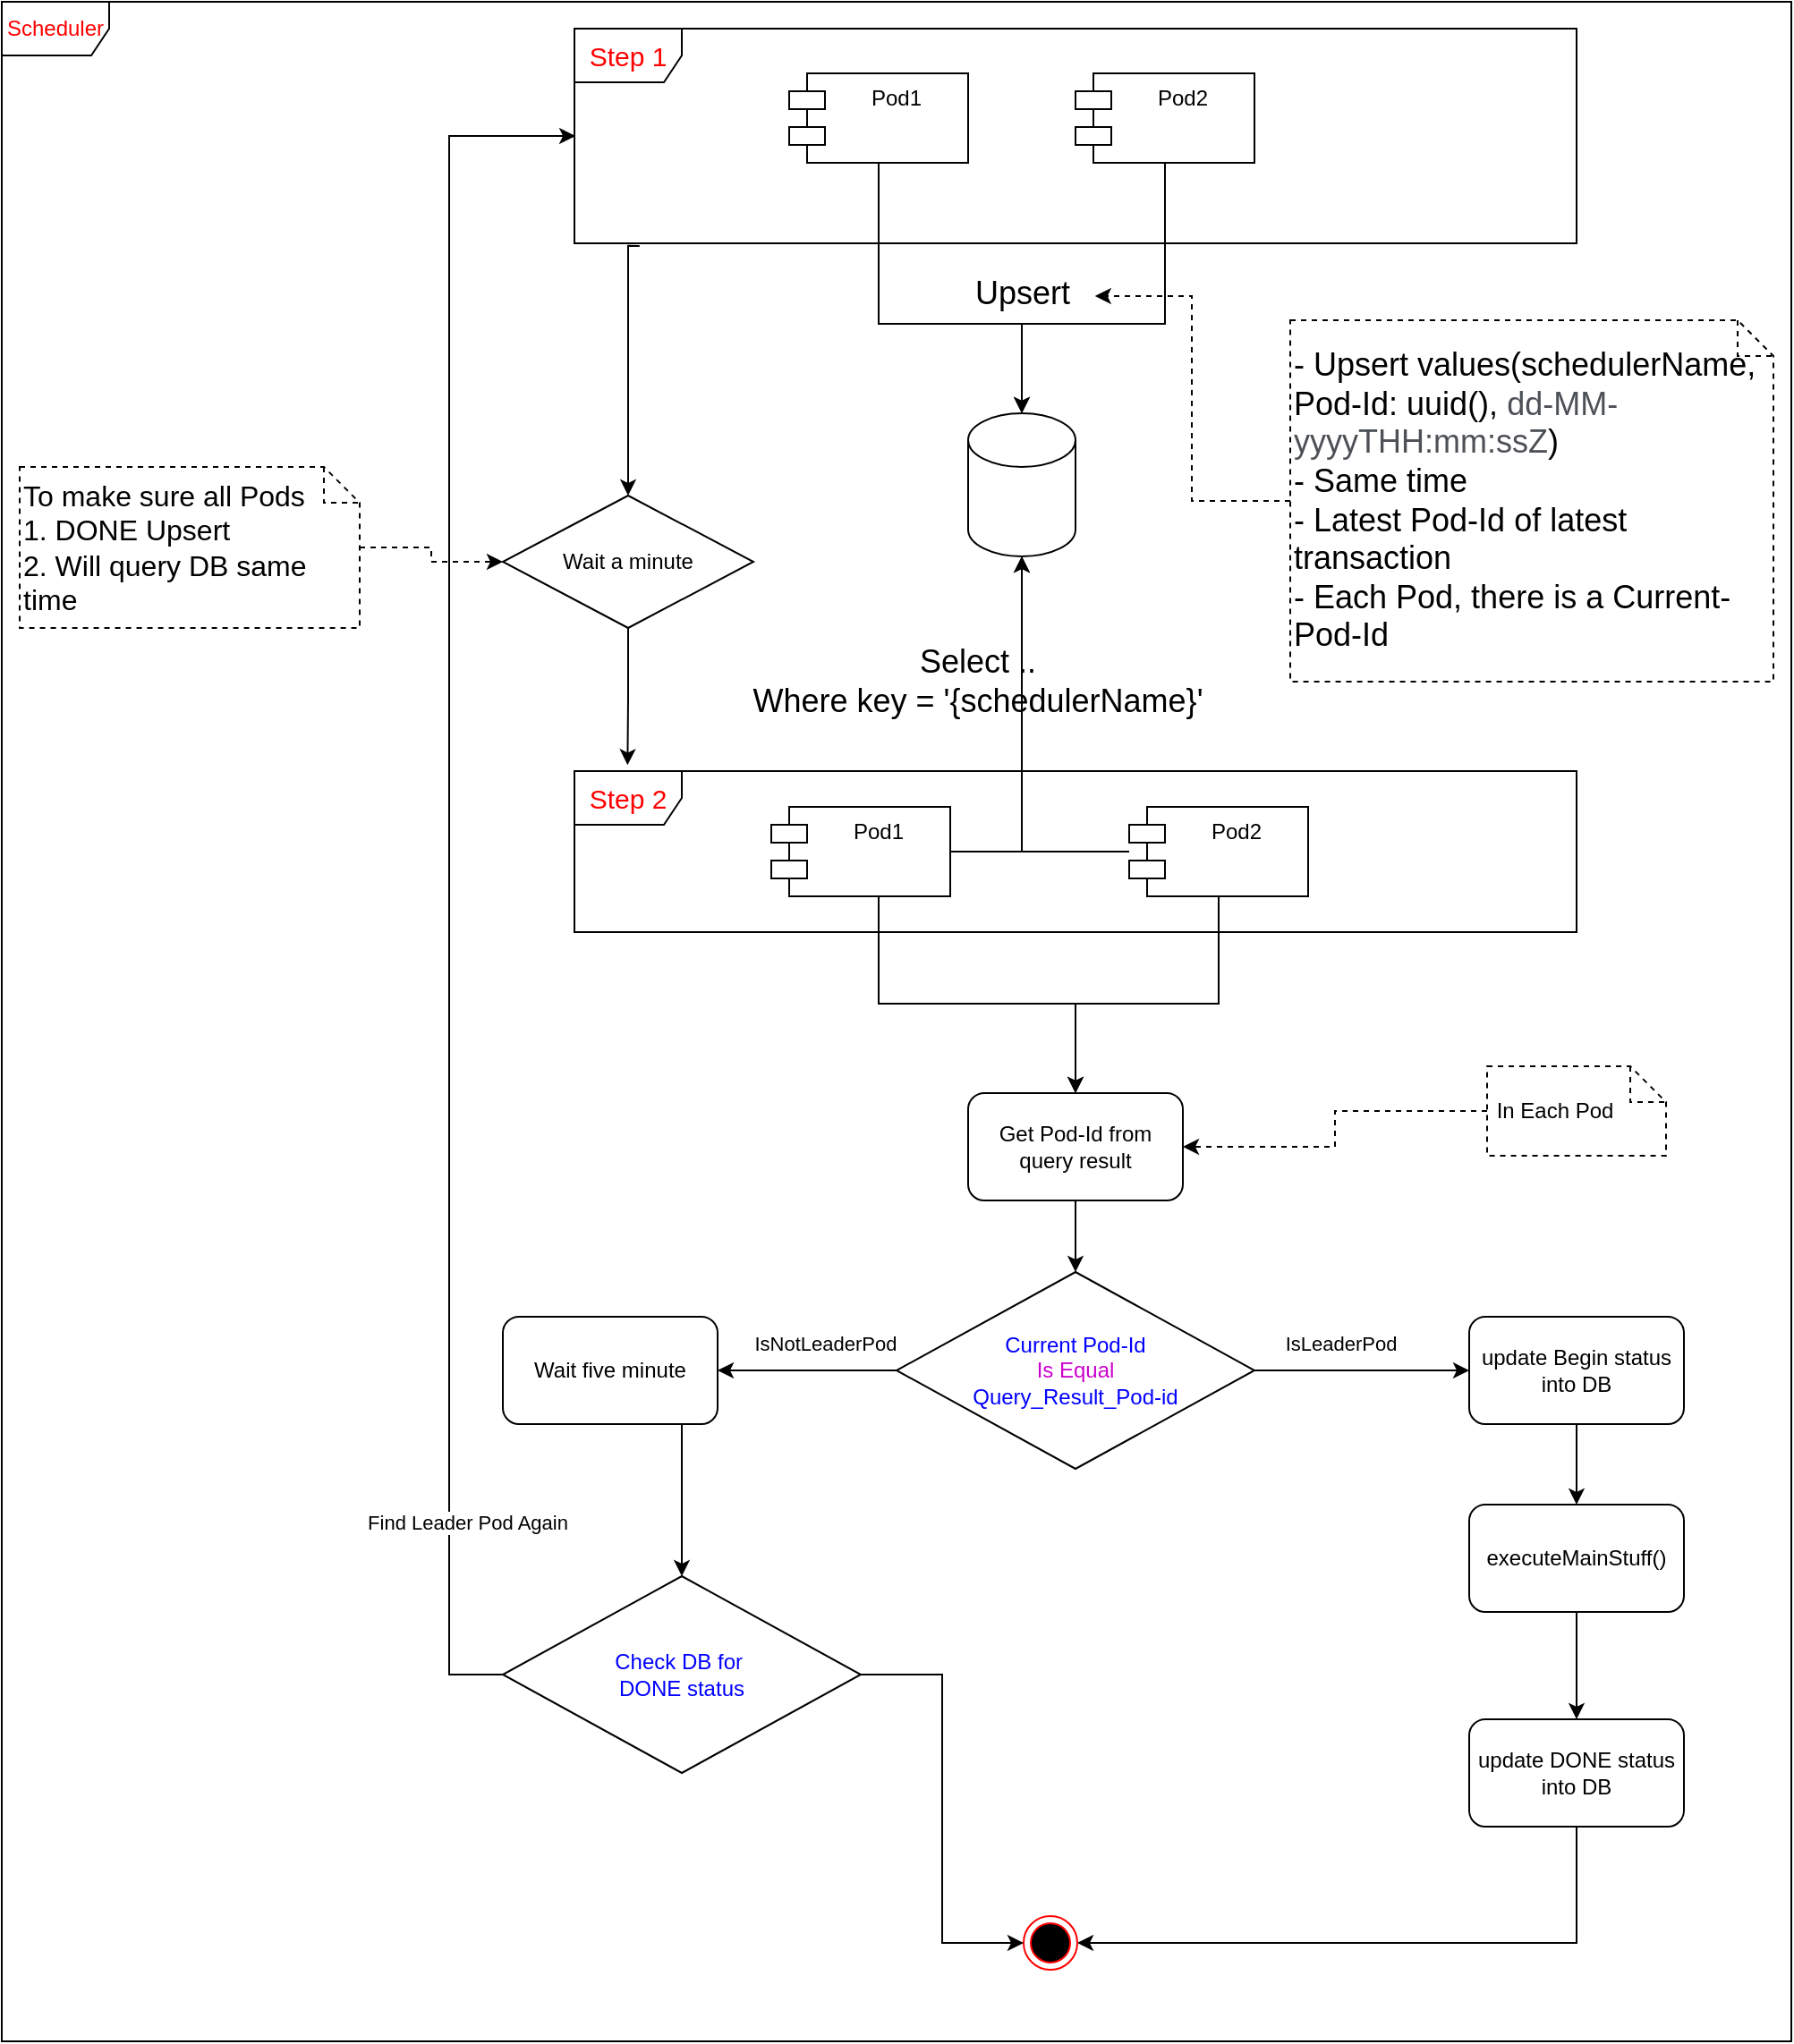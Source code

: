 <mxfile version="24.4.3" type="github">
  <diagram name="Page-1" id="e2xam95Kh5NV5r7jT63Y">
    <mxGraphModel dx="2161" dy="479" grid="1" gridSize="10" guides="1" tooltips="1" connect="1" arrows="1" fold="1" page="1" pageScale="1" pageWidth="850" pageHeight="1100" math="0" shadow="0">
      <root>
        <mxCell id="0" />
        <mxCell id="1" parent="0" />
        <mxCell id="X30sxq30hHPWMuVBQdm3-2" value="Pod1" style="shape=module;align=left;spacingLeft=20;align=center;verticalAlign=top;whiteSpace=wrap;html=1;" vertex="1" parent="1">
          <mxGeometry x="280" y="50" width="100" height="50" as="geometry" />
        </mxCell>
        <mxCell id="X30sxq30hHPWMuVBQdm3-21" style="edgeStyle=orthogonalEdgeStyle;rounded=0;orthogonalLoop=1;jettySize=auto;html=1;exitX=0.5;exitY=1;exitDx=0;exitDy=0;" edge="1" parent="1" source="X30sxq30hHPWMuVBQdm3-3" target="X30sxq30hHPWMuVBQdm3-17">
          <mxGeometry relative="1" as="geometry">
            <Array as="points">
              <mxPoint x="490" y="190" />
              <mxPoint x="410" y="190" />
            </Array>
          </mxGeometry>
        </mxCell>
        <mxCell id="X30sxq30hHPWMuVBQdm3-3" value="Pod2" style="shape=module;align=left;spacingLeft=20;align=center;verticalAlign=top;whiteSpace=wrap;html=1;" vertex="1" parent="1">
          <mxGeometry x="440" y="50" width="100" height="50" as="geometry" />
        </mxCell>
        <mxCell id="X30sxq30hHPWMuVBQdm3-39" style="edgeStyle=orthogonalEdgeStyle;rounded=0;orthogonalLoop=1;jettySize=auto;html=1;entryX=0.5;entryY=0;entryDx=0;entryDy=0;" edge="1" parent="1" source="X30sxq30hHPWMuVBQdm3-7" target="X30sxq30hHPWMuVBQdm3-30">
          <mxGeometry relative="1" as="geometry">
            <Array as="points">
              <mxPoint x="330" y="570" />
              <mxPoint x="440" y="570" />
            </Array>
          </mxGeometry>
        </mxCell>
        <mxCell id="X30sxq30hHPWMuVBQdm3-7" value="Pod1" style="shape=module;align=left;spacingLeft=20;align=center;verticalAlign=top;whiteSpace=wrap;html=1;" vertex="1" parent="1">
          <mxGeometry x="270" y="460" width="100" height="50" as="geometry" />
        </mxCell>
        <mxCell id="X30sxq30hHPWMuVBQdm3-28" style="edgeStyle=orthogonalEdgeStyle;rounded=0;orthogonalLoop=1;jettySize=auto;html=1;" edge="1" parent="1" source="X30sxq30hHPWMuVBQdm3-8" target="X30sxq30hHPWMuVBQdm3-17">
          <mxGeometry relative="1" as="geometry">
            <Array as="points">
              <mxPoint x="410" y="485" />
            </Array>
          </mxGeometry>
        </mxCell>
        <mxCell id="X30sxq30hHPWMuVBQdm3-40" style="edgeStyle=orthogonalEdgeStyle;rounded=0;orthogonalLoop=1;jettySize=auto;html=1;entryX=0.5;entryY=0;entryDx=0;entryDy=0;" edge="1" parent="1" source="X30sxq30hHPWMuVBQdm3-8" target="X30sxq30hHPWMuVBQdm3-30">
          <mxGeometry relative="1" as="geometry">
            <Array as="points">
              <mxPoint x="520" y="570" />
              <mxPoint x="440" y="570" />
            </Array>
          </mxGeometry>
        </mxCell>
        <mxCell id="X30sxq30hHPWMuVBQdm3-8" value="Pod2" style="shape=module;align=left;spacingLeft=20;align=center;verticalAlign=top;whiteSpace=wrap;html=1;" vertex="1" parent="1">
          <mxGeometry x="470" y="460" width="100" height="50" as="geometry" />
        </mxCell>
        <mxCell id="X30sxq30hHPWMuVBQdm3-15" value="&lt;font style=&quot;font-size: 18px;&quot;&gt;- Upsert values(schedulerName, Pod-Id: uuid(),&amp;nbsp;&lt;span style=&quot;color: rgb(77, 81, 86); font-family: arial, sans-serif; background-color: rgb(255, 255, 255);&quot;&gt;dd-MM-yyyyTHH:mm:ssZ&lt;/span&gt;)&lt;br&gt;- Same time&lt;/font&gt;&lt;div style=&quot;font-size: 18px;&quot;&gt;- Latest Pod-Id of latest transaction&lt;/div&gt;&lt;div style=&quot;font-size: 18px;&quot;&gt;- Each Pod, there is a Current-Pod-Id&lt;/div&gt;" style="shape=note;size=20;whiteSpace=wrap;html=1;align=left;dashed=1;" vertex="1" parent="1">
          <mxGeometry x="560" y="188" width="270" height="202" as="geometry" />
        </mxCell>
        <mxCell id="X30sxq30hHPWMuVBQdm3-17" value="" style="shape=cylinder3;whiteSpace=wrap;html=1;boundedLbl=1;backgroundOutline=1;size=15;" vertex="1" parent="1">
          <mxGeometry x="380" y="240" width="60" height="80" as="geometry" />
        </mxCell>
        <mxCell id="X30sxq30hHPWMuVBQdm3-55" style="edgeStyle=orthogonalEdgeStyle;rounded=0;orthogonalLoop=1;jettySize=auto;html=1;entryX=0.5;entryY=0;entryDx=0;entryDy=0;exitX=0.065;exitY=1.012;exitDx=0;exitDy=0;exitPerimeter=0;" edge="1" parent="1" source="X30sxq30hHPWMuVBQdm3-19" target="X30sxq30hHPWMuVBQdm3-47">
          <mxGeometry relative="1" as="geometry">
            <mxPoint x="180" y="140" as="sourcePoint" />
            <Array as="points">
              <mxPoint x="190" y="146" />
            </Array>
          </mxGeometry>
        </mxCell>
        <mxCell id="X30sxq30hHPWMuVBQdm3-19" value="&lt;font color=&quot;#ff0000&quot; style=&quot;font-size: 15px;&quot;&gt;Step 1&lt;/font&gt;" style="shape=umlFrame;whiteSpace=wrap;html=1;pointerEvents=0;" vertex="1" parent="1">
          <mxGeometry x="160" y="25" width="560" height="120" as="geometry" />
        </mxCell>
        <mxCell id="X30sxq30hHPWMuVBQdm3-20" style="edgeStyle=orthogonalEdgeStyle;rounded=0;orthogonalLoop=1;jettySize=auto;html=1;exitX=0.5;exitY=1;exitDx=0;exitDy=0;entryX=0.5;entryY=0;entryDx=0;entryDy=0;entryPerimeter=0;" edge="1" parent="1" source="X30sxq30hHPWMuVBQdm3-2" target="X30sxq30hHPWMuVBQdm3-17">
          <mxGeometry relative="1" as="geometry">
            <Array as="points">
              <mxPoint x="330" y="190" />
              <mxPoint x="410" y="190" />
            </Array>
          </mxGeometry>
        </mxCell>
        <mxCell id="X30sxq30hHPWMuVBQdm3-22" value="&lt;font style=&quot;font-size: 18px;&quot;&gt;Upsert&lt;/font&gt;" style="text;html=1;align=center;verticalAlign=middle;resizable=0;points=[];autosize=1;strokeColor=none;fillColor=none;" vertex="1" parent="1">
          <mxGeometry x="370" y="153" width="80" height="40" as="geometry" />
        </mxCell>
        <mxCell id="X30sxq30hHPWMuVBQdm3-24" style="edgeStyle=orthogonalEdgeStyle;rounded=0;orthogonalLoop=1;jettySize=auto;html=1;entryX=1.011;entryY=0.537;entryDx=0;entryDy=0;entryPerimeter=0;dashed=1;" edge="1" parent="1" source="X30sxq30hHPWMuVBQdm3-15" target="X30sxq30hHPWMuVBQdm3-22">
          <mxGeometry relative="1" as="geometry" />
        </mxCell>
        <mxCell id="X30sxq30hHPWMuVBQdm3-25" value="&lt;font color=&quot;#ff0000&quot; style=&quot;font-size: 15px;&quot;&gt;Step 2&lt;/font&gt;" style="shape=umlFrame;whiteSpace=wrap;html=1;pointerEvents=0;" vertex="1" parent="1">
          <mxGeometry x="160" y="440" width="560" height="90" as="geometry" />
        </mxCell>
        <mxCell id="X30sxq30hHPWMuVBQdm3-26" style="edgeStyle=orthogonalEdgeStyle;rounded=0;orthogonalLoop=1;jettySize=auto;html=1;entryX=0.5;entryY=1;entryDx=0;entryDy=0;entryPerimeter=0;" edge="1" parent="1" source="X30sxq30hHPWMuVBQdm3-7" target="X30sxq30hHPWMuVBQdm3-17">
          <mxGeometry relative="1" as="geometry">
            <Array as="points">
              <mxPoint x="410" y="485" />
            </Array>
          </mxGeometry>
        </mxCell>
        <mxCell id="X30sxq30hHPWMuVBQdm3-29" value="&lt;font style=&quot;font-size: 18px;&quot;&gt;Select .. &lt;br&gt;Where key = &#39;{schedulerName}&#39;&lt;/font&gt;" style="text;html=1;align=center;verticalAlign=middle;resizable=0;points=[];autosize=1;strokeColor=none;fillColor=none;" vertex="1" parent="1">
          <mxGeometry x="250" y="360" width="270" height="60" as="geometry" />
        </mxCell>
        <mxCell id="X30sxq30hHPWMuVBQdm3-32" style="edgeStyle=orthogonalEdgeStyle;rounded=0;orthogonalLoop=1;jettySize=auto;html=1;exitX=0.5;exitY=1;exitDx=0;exitDy=0;entryX=0.5;entryY=0;entryDx=0;entryDy=0;" edge="1" parent="1" source="X30sxq30hHPWMuVBQdm3-30" target="X30sxq30hHPWMuVBQdm3-31">
          <mxGeometry relative="1" as="geometry" />
        </mxCell>
        <mxCell id="X30sxq30hHPWMuVBQdm3-30" value="Get Pod-Id from query result" style="rounded=1;whiteSpace=wrap;html=1;" vertex="1" parent="1">
          <mxGeometry x="380" y="620" width="120" height="60" as="geometry" />
        </mxCell>
        <mxCell id="X30sxq30hHPWMuVBQdm3-61" style="edgeStyle=orthogonalEdgeStyle;rounded=0;orthogonalLoop=1;jettySize=auto;html=1;entryX=0;entryY=0.5;entryDx=0;entryDy=0;" edge="1" parent="1" source="X30sxq30hHPWMuVBQdm3-31" target="X30sxq30hHPWMuVBQdm3-56">
          <mxGeometry relative="1" as="geometry" />
        </mxCell>
        <mxCell id="X30sxq30hHPWMuVBQdm3-73" value="IsLeaderPod" style="edgeLabel;html=1;align=center;verticalAlign=middle;resizable=0;points=[];" vertex="1" connectable="0" parent="X30sxq30hHPWMuVBQdm3-61">
          <mxGeometry x="-0.198" y="2" relative="1" as="geometry">
            <mxPoint y="-13" as="offset" />
          </mxGeometry>
        </mxCell>
        <mxCell id="X30sxq30hHPWMuVBQdm3-67" style="edgeStyle=orthogonalEdgeStyle;rounded=0;orthogonalLoop=1;jettySize=auto;html=1;entryX=1;entryY=0.5;entryDx=0;entryDy=0;" edge="1" parent="1" source="X30sxq30hHPWMuVBQdm3-31" target="X30sxq30hHPWMuVBQdm3-66">
          <mxGeometry relative="1" as="geometry" />
        </mxCell>
        <mxCell id="X30sxq30hHPWMuVBQdm3-74" value="IsNotLeaderPod" style="edgeLabel;html=1;align=center;verticalAlign=middle;resizable=0;points=[];" vertex="1" connectable="0" parent="X30sxq30hHPWMuVBQdm3-67">
          <mxGeometry x="0.293" y="-1" relative="1" as="geometry">
            <mxPoint x="24" y="-14" as="offset" />
          </mxGeometry>
        </mxCell>
        <mxCell id="X30sxq30hHPWMuVBQdm3-31" value="&lt;font color=&quot;#0000ff&quot;&gt;Current Pod-Id&lt;/font&gt;&lt;br&gt;&lt;font color=&quot;#cc00cc&quot;&gt;Is Equal&lt;/font&gt;&lt;br&gt;&lt;font color=&quot;#0000ff&quot;&gt;Query_Result_Pod-id&lt;/font&gt;" style="rhombus;whiteSpace=wrap;html=1;" vertex="1" parent="1">
          <mxGeometry x="340" y="720" width="200" height="110" as="geometry" />
        </mxCell>
        <mxCell id="X30sxq30hHPWMuVBQdm3-63" style="edgeStyle=orthogonalEdgeStyle;rounded=0;orthogonalLoop=1;jettySize=auto;html=1;entryX=0.5;entryY=0;entryDx=0;entryDy=0;" edge="1" parent="1" source="X30sxq30hHPWMuVBQdm3-33" target="X30sxq30hHPWMuVBQdm3-59">
          <mxGeometry relative="1" as="geometry" />
        </mxCell>
        <mxCell id="X30sxq30hHPWMuVBQdm3-33" value="executeMainStuff()" style="rounded=1;whiteSpace=wrap;html=1;" vertex="1" parent="1">
          <mxGeometry x="660" y="850" width="120" height="60" as="geometry" />
        </mxCell>
        <mxCell id="X30sxq30hHPWMuVBQdm3-37" value="&lt;font color=&quot;#ff0000&quot;&gt;Scheduler&lt;/font&gt;" style="shape=umlFrame;whiteSpace=wrap;html=1;pointerEvents=0;" vertex="1" parent="1">
          <mxGeometry x="-160" y="10" width="1000" height="1140" as="geometry" />
        </mxCell>
        <mxCell id="X30sxq30hHPWMuVBQdm3-42" style="edgeStyle=orthogonalEdgeStyle;rounded=0;orthogonalLoop=1;jettySize=auto;html=1;entryX=1;entryY=0.5;entryDx=0;entryDy=0;dashed=1;" edge="1" parent="1" source="X30sxq30hHPWMuVBQdm3-41" target="X30sxq30hHPWMuVBQdm3-30">
          <mxGeometry relative="1" as="geometry" />
        </mxCell>
        <mxCell id="X30sxq30hHPWMuVBQdm3-41" value="&lt;div&gt;&amp;nbsp;In Each Pod&lt;/div&gt;" style="shape=note;size=20;whiteSpace=wrap;html=1;align=left;dashed=1;" vertex="1" parent="1">
          <mxGeometry x="670" y="605" width="100" height="50" as="geometry" />
        </mxCell>
        <mxCell id="X30sxq30hHPWMuVBQdm3-47" value="Wait a minute" style="shape=rhombus;perimeter=rhombusPerimeter;whiteSpace=wrap;html=1;align=center;" vertex="1" parent="1">
          <mxGeometry x="120" y="286" width="140" height="74" as="geometry" />
        </mxCell>
        <mxCell id="X30sxq30hHPWMuVBQdm3-54" style="edgeStyle=orthogonalEdgeStyle;rounded=0;orthogonalLoop=1;jettySize=auto;html=1;entryX=0.053;entryY=-0.037;entryDx=0;entryDy=0;entryPerimeter=0;" edge="1" parent="1" source="X30sxq30hHPWMuVBQdm3-47" target="X30sxq30hHPWMuVBQdm3-25">
          <mxGeometry relative="1" as="geometry" />
        </mxCell>
        <mxCell id="X30sxq30hHPWMuVBQdm3-62" style="edgeStyle=orthogonalEdgeStyle;rounded=0;orthogonalLoop=1;jettySize=auto;html=1;" edge="1" parent="1" source="X30sxq30hHPWMuVBQdm3-56" target="X30sxq30hHPWMuVBQdm3-33">
          <mxGeometry relative="1" as="geometry" />
        </mxCell>
        <mxCell id="X30sxq30hHPWMuVBQdm3-56" value="update Begin status&lt;br&gt;into DB" style="rounded=1;whiteSpace=wrap;html=1;" vertex="1" parent="1">
          <mxGeometry x="660" y="745" width="120" height="60" as="geometry" />
        </mxCell>
        <mxCell id="X30sxq30hHPWMuVBQdm3-58" style="edgeStyle=orthogonalEdgeStyle;rounded=0;orthogonalLoop=1;jettySize=auto;html=1;dashed=1;" edge="1" parent="1" source="X30sxq30hHPWMuVBQdm3-57" target="X30sxq30hHPWMuVBQdm3-47">
          <mxGeometry relative="1" as="geometry" />
        </mxCell>
        <mxCell id="X30sxq30hHPWMuVBQdm3-57" value="&lt;div style=&quot;font-size: 16px;&quot;&gt;To make sure all Pods&lt;br&gt;1. DONE Upsert&lt;br&gt;2. Will query DB same time&lt;/div&gt;" style="shape=note;size=20;whiteSpace=wrap;html=1;align=left;dashed=1;" vertex="1" parent="1">
          <mxGeometry x="-150" y="270" width="190" height="90" as="geometry" />
        </mxCell>
        <mxCell id="X30sxq30hHPWMuVBQdm3-65" style="edgeStyle=orthogonalEdgeStyle;rounded=0;orthogonalLoop=1;jettySize=auto;html=1;entryX=1;entryY=0.5;entryDx=0;entryDy=0;" edge="1" parent="1" source="X30sxq30hHPWMuVBQdm3-59" target="X30sxq30hHPWMuVBQdm3-60">
          <mxGeometry relative="1" as="geometry">
            <Array as="points">
              <mxPoint x="720" y="1095" />
            </Array>
          </mxGeometry>
        </mxCell>
        <mxCell id="X30sxq30hHPWMuVBQdm3-59" value="update DONE status&lt;br&gt;into DB" style="rounded=1;whiteSpace=wrap;html=1;" vertex="1" parent="1">
          <mxGeometry x="660" y="970" width="120" height="60" as="geometry" />
        </mxCell>
        <mxCell id="X30sxq30hHPWMuVBQdm3-60" value="" style="ellipse;html=1;shape=endState;fillColor=#000000;strokeColor=#ff0000;" vertex="1" parent="1">
          <mxGeometry x="411" y="1080" width="30" height="30" as="geometry" />
        </mxCell>
        <mxCell id="X30sxq30hHPWMuVBQdm3-71" style="edgeStyle=orthogonalEdgeStyle;rounded=0;orthogonalLoop=1;jettySize=auto;html=1;entryX=0.5;entryY=0;entryDx=0;entryDy=0;" edge="1" parent="1" source="X30sxq30hHPWMuVBQdm3-66" target="X30sxq30hHPWMuVBQdm3-69">
          <mxGeometry relative="1" as="geometry">
            <Array as="points">
              <mxPoint x="220" y="820" />
              <mxPoint x="220" y="820" />
            </Array>
          </mxGeometry>
        </mxCell>
        <mxCell id="X30sxq30hHPWMuVBQdm3-66" value="Wait five minute" style="rounded=1;whiteSpace=wrap;html=1;" vertex="1" parent="1">
          <mxGeometry x="120" y="745" width="120" height="60" as="geometry" />
        </mxCell>
        <mxCell id="X30sxq30hHPWMuVBQdm3-70" style="edgeStyle=orthogonalEdgeStyle;rounded=0;orthogonalLoop=1;jettySize=auto;html=1;entryX=0;entryY=0.5;entryDx=0;entryDy=0;" edge="1" parent="1" source="X30sxq30hHPWMuVBQdm3-69" target="X30sxq30hHPWMuVBQdm3-60">
          <mxGeometry relative="1" as="geometry" />
        </mxCell>
        <mxCell id="X30sxq30hHPWMuVBQdm3-69" value="&lt;font color=&quot;#0000ff&quot;&gt;Check DB for&amp;nbsp;&lt;br&gt;DONE status&lt;/font&gt;" style="rhombus;whiteSpace=wrap;html=1;" vertex="1" parent="1">
          <mxGeometry x="120" y="890" width="200" height="110" as="geometry" />
        </mxCell>
        <mxCell id="X30sxq30hHPWMuVBQdm3-72" style="edgeStyle=orthogonalEdgeStyle;rounded=0;orthogonalLoop=1;jettySize=auto;html=1;entryX=0.001;entryY=0.5;entryDx=0;entryDy=0;entryPerimeter=0;" edge="1" parent="1" source="X30sxq30hHPWMuVBQdm3-69" target="X30sxq30hHPWMuVBQdm3-19">
          <mxGeometry relative="1" as="geometry">
            <Array as="points">
              <mxPoint x="90" y="945" />
              <mxPoint x="90" y="85" />
            </Array>
          </mxGeometry>
        </mxCell>
        <mxCell id="X30sxq30hHPWMuVBQdm3-76" value="Find Leader Pod Again" style="edgeLabel;html=1;align=center;verticalAlign=middle;resizable=0;points=[];" vertex="1" connectable="0" parent="X30sxq30hHPWMuVBQdm3-72">
          <mxGeometry x="-0.831" y="-2" relative="1" as="geometry">
            <mxPoint x="8" y="-34" as="offset" />
          </mxGeometry>
        </mxCell>
      </root>
    </mxGraphModel>
  </diagram>
</mxfile>
